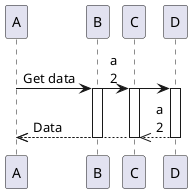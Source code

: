 {
  "sha1": "p6bz8unb5vj8cg7t58v6vr6ull0tri5",
  "insertion": {
    "when": "2024-06-06T17:24:18.687Z",
    "url": "https://github.com/plantuml/plantuml/pull/1793",
    "user": "plantuml@gmail.com"
  }
}
@startuml
!pragma teoz true
A -> B++: Get data
& B -> C++:a\n2
& C -> D++:
D -->> C--:a\n2
& C -->> A--:
&B -->> A--: Data
@enduml
